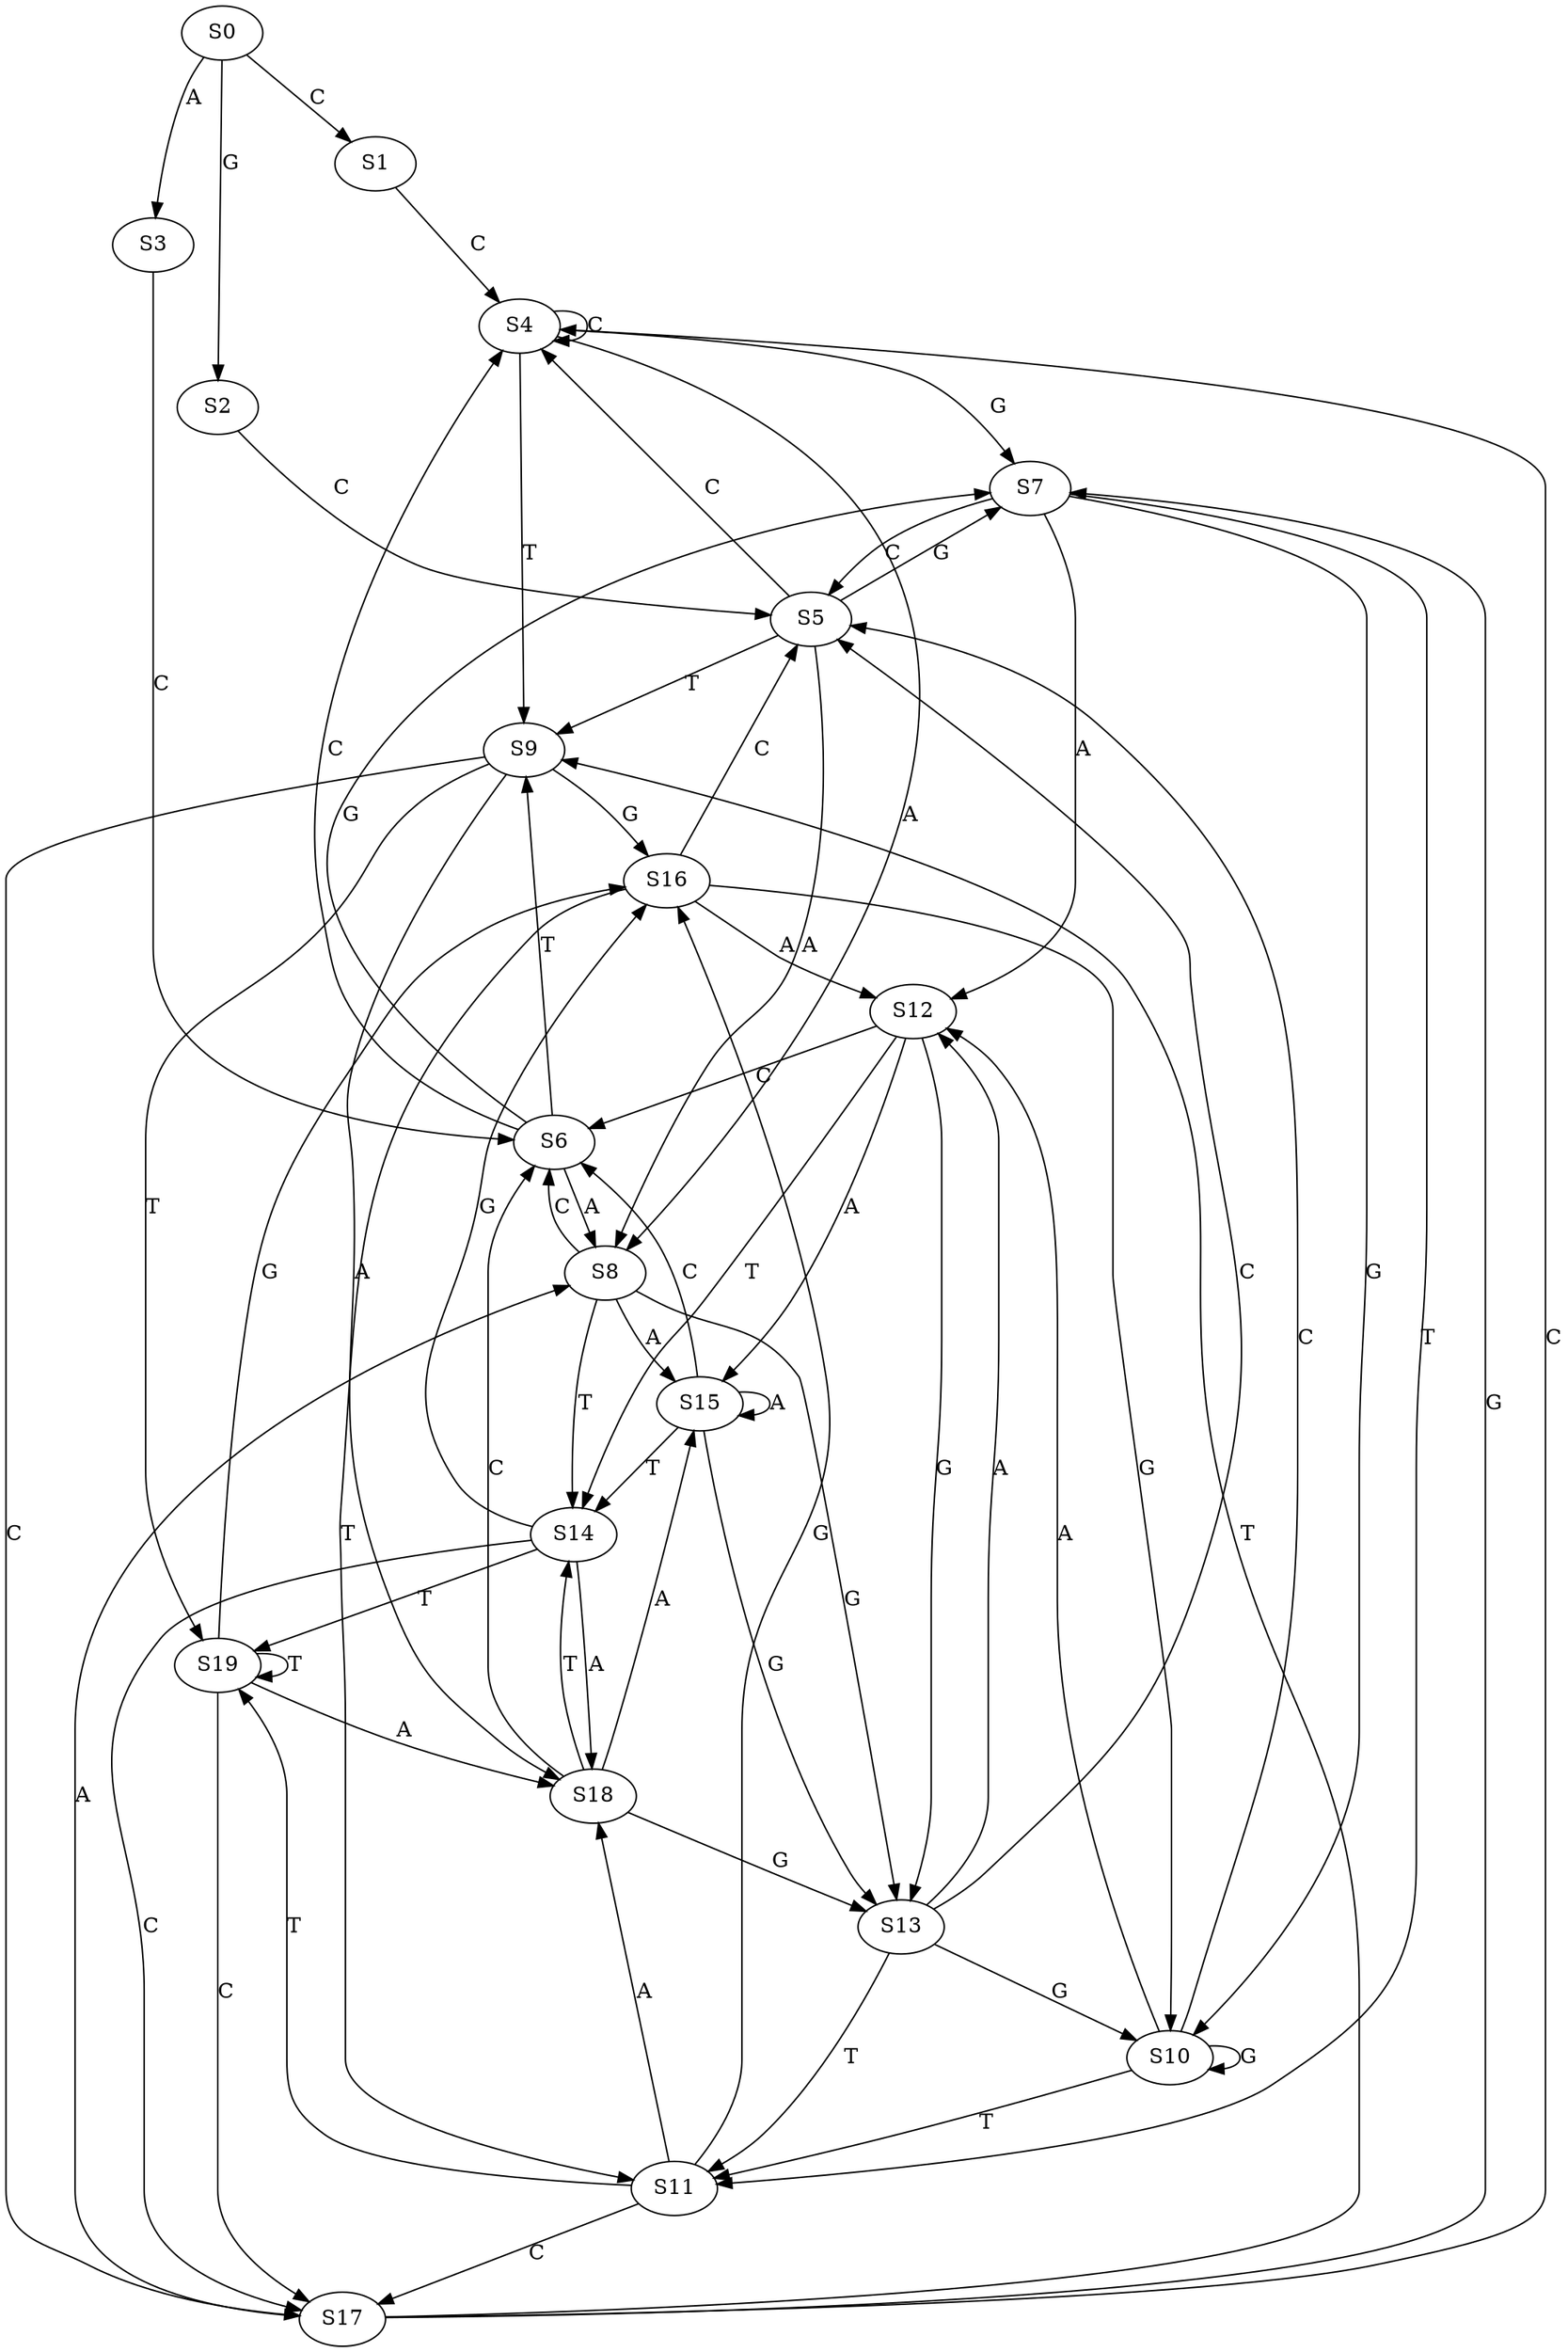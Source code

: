 strict digraph  {
	S0 -> S1 [ label = C ];
	S0 -> S2 [ label = G ];
	S0 -> S3 [ label = A ];
	S1 -> S4 [ label = C ];
	S2 -> S5 [ label = C ];
	S3 -> S6 [ label = C ];
	S4 -> S7 [ label = G ];
	S4 -> S4 [ label = C ];
	S4 -> S8 [ label = A ];
	S4 -> S9 [ label = T ];
	S5 -> S4 [ label = C ];
	S5 -> S9 [ label = T ];
	S5 -> S7 [ label = G ];
	S5 -> S8 [ label = A ];
	S6 -> S8 [ label = A ];
	S6 -> S9 [ label = T ];
	S6 -> S4 [ label = C ];
	S6 -> S7 [ label = G ];
	S7 -> S10 [ label = G ];
	S7 -> S11 [ label = T ];
	S7 -> S12 [ label = A ];
	S7 -> S5 [ label = C ];
	S8 -> S13 [ label = G ];
	S8 -> S14 [ label = T ];
	S8 -> S6 [ label = C ];
	S8 -> S15 [ label = A ];
	S9 -> S16 [ label = G ];
	S9 -> S17 [ label = C ];
	S9 -> S18 [ label = A ];
	S9 -> S19 [ label = T ];
	S10 -> S12 [ label = A ];
	S10 -> S11 [ label = T ];
	S10 -> S10 [ label = G ];
	S10 -> S5 [ label = C ];
	S11 -> S18 [ label = A ];
	S11 -> S17 [ label = C ];
	S11 -> S16 [ label = G ];
	S11 -> S19 [ label = T ];
	S12 -> S13 [ label = G ];
	S12 -> S15 [ label = A ];
	S12 -> S6 [ label = C ];
	S12 -> S14 [ label = T ];
	S13 -> S11 [ label = T ];
	S13 -> S10 [ label = G ];
	S13 -> S12 [ label = A ];
	S13 -> S5 [ label = C ];
	S14 -> S18 [ label = A ];
	S14 -> S17 [ label = C ];
	S14 -> S19 [ label = T ];
	S14 -> S16 [ label = G ];
	S15 -> S14 [ label = T ];
	S15 -> S6 [ label = C ];
	S15 -> S13 [ label = G ];
	S15 -> S15 [ label = A ];
	S16 -> S12 [ label = A ];
	S16 -> S11 [ label = T ];
	S16 -> S5 [ label = C ];
	S16 -> S10 [ label = G ];
	S17 -> S9 [ label = T ];
	S17 -> S7 [ label = G ];
	S17 -> S4 [ label = C ];
	S17 -> S8 [ label = A ];
	S18 -> S13 [ label = G ];
	S18 -> S14 [ label = T ];
	S18 -> S15 [ label = A ];
	S18 -> S6 [ label = C ];
	S19 -> S17 [ label = C ];
	S19 -> S16 [ label = G ];
	S19 -> S19 [ label = T ];
	S19 -> S18 [ label = A ];
}
